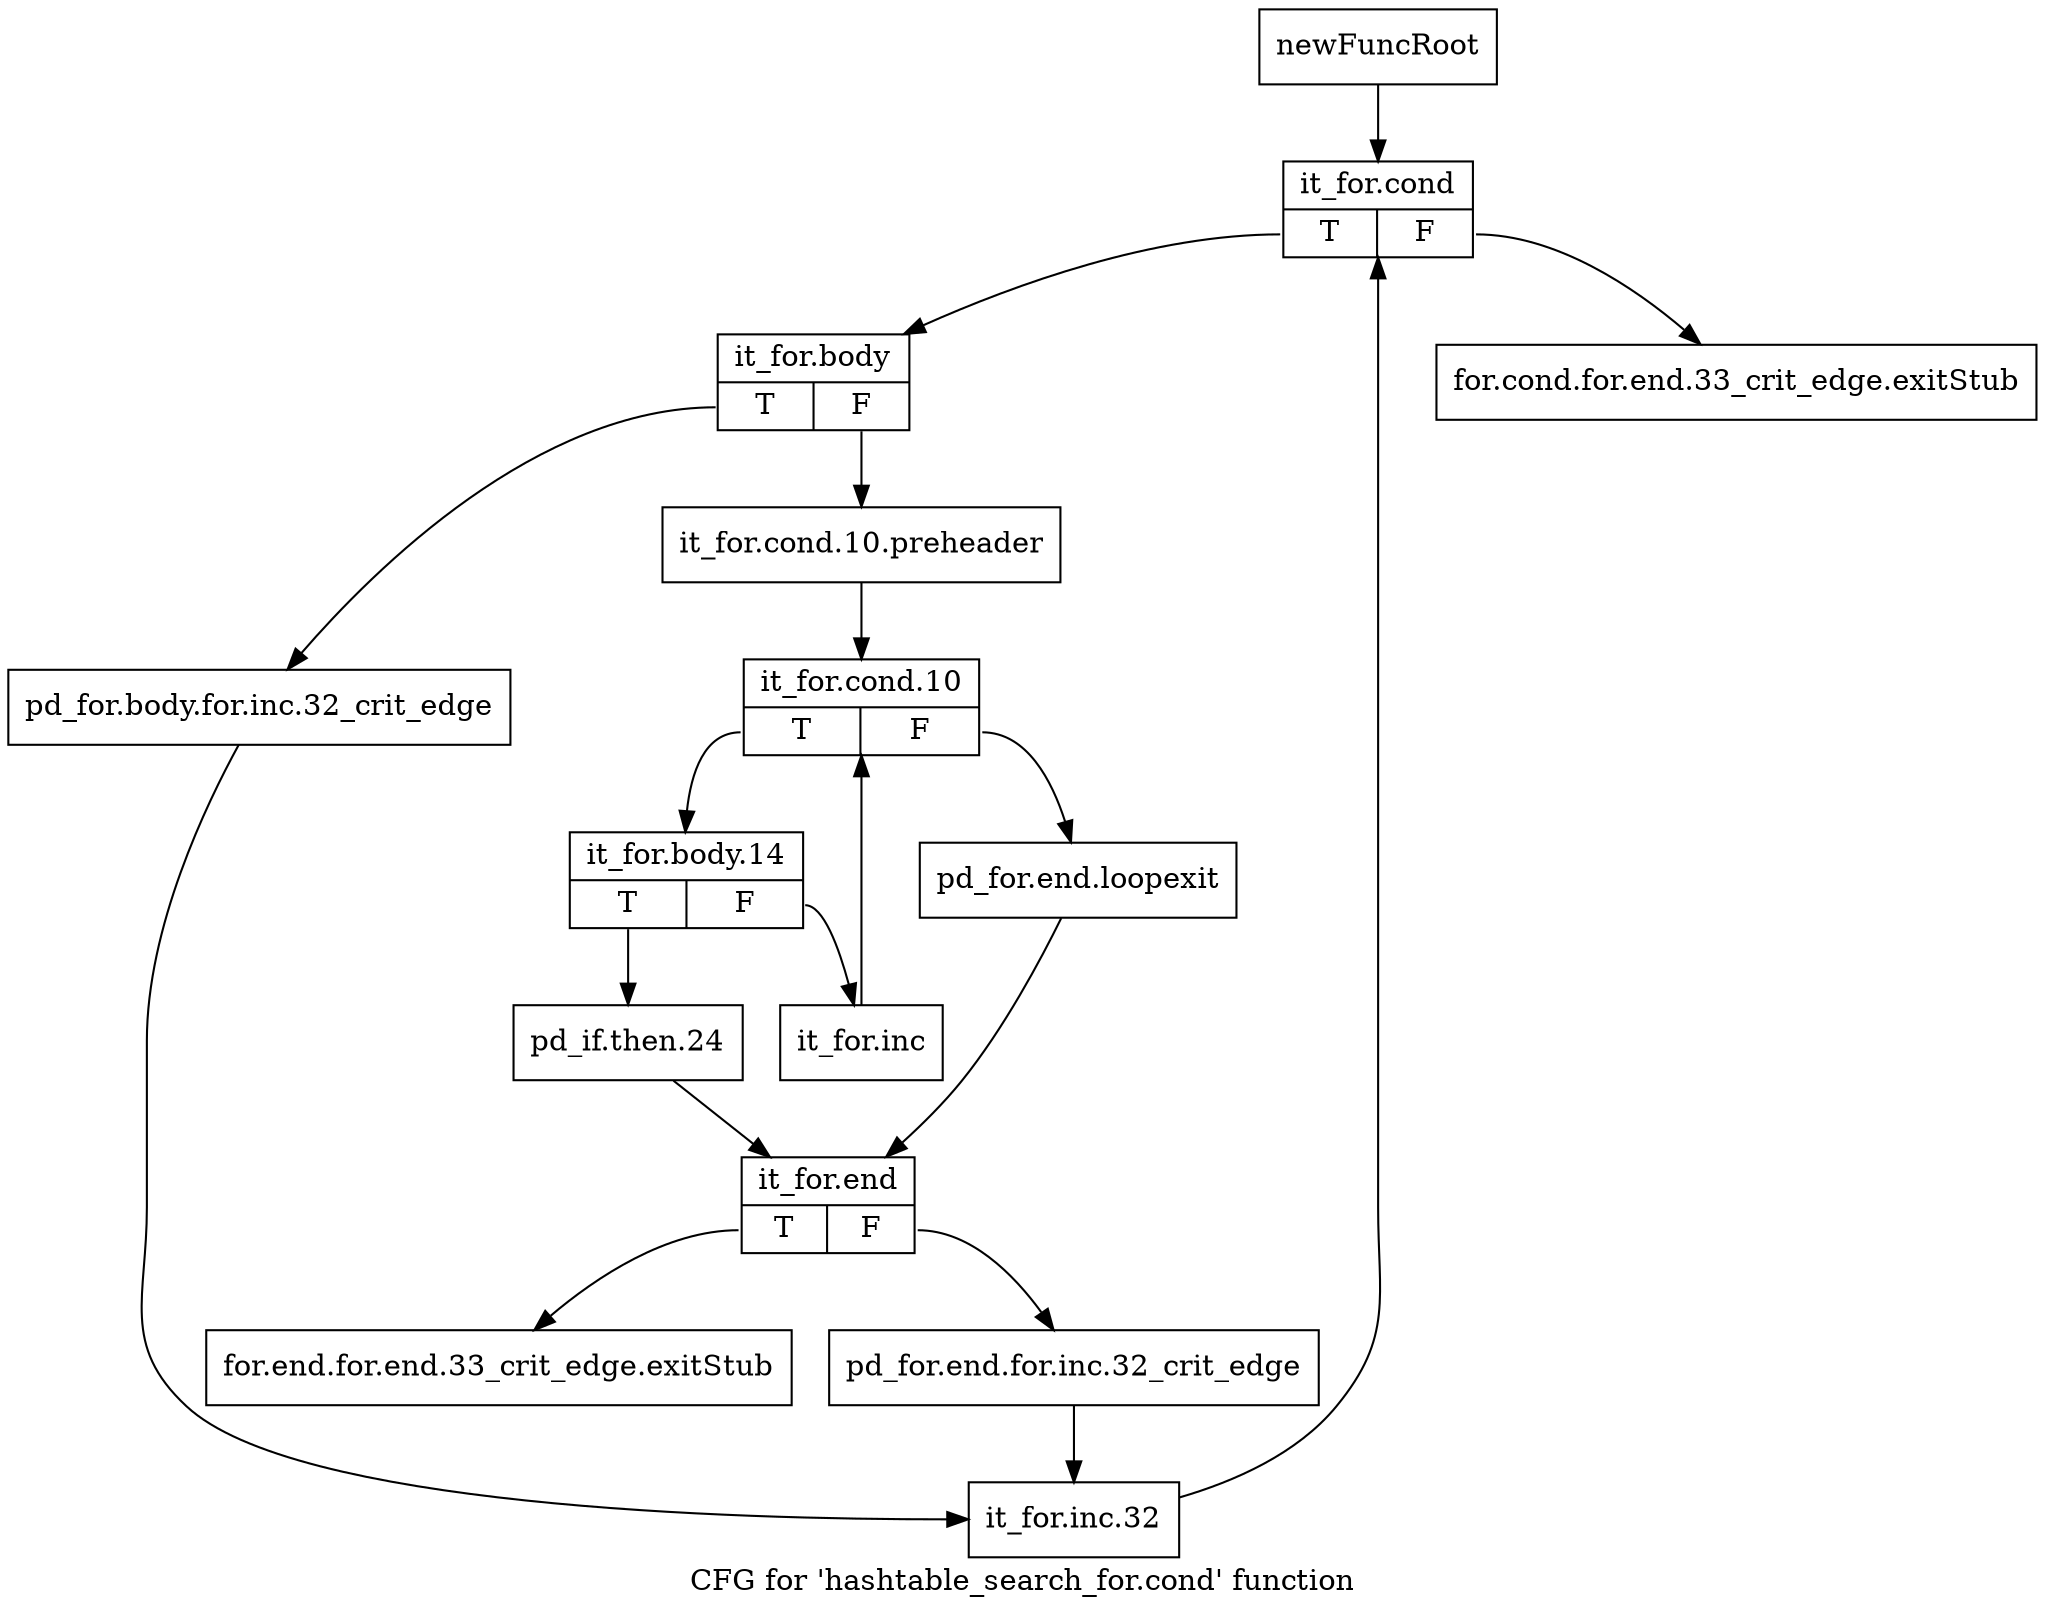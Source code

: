 digraph "CFG for 'hashtable_search_for.cond' function" {
	label="CFG for 'hashtable_search_for.cond' function";

	Node0x3e86d90 [shape=record,label="{newFuncRoot}"];
	Node0x3e86d90 -> Node0x3e86e80;
	Node0x3e86de0 [shape=record,label="{for.cond.for.end.33_crit_edge.exitStub}"];
	Node0x3e86e30 [shape=record,label="{for.end.for.end.33_crit_edge.exitStub}"];
	Node0x3e86e80 [shape=record,label="{it_for.cond|{<s0>T|<s1>F}}"];
	Node0x3e86e80:s0 -> Node0x3e86ed0;
	Node0x3e86e80:s1 -> Node0x3e86de0;
	Node0x3e86ed0 [shape=record,label="{it_for.body|{<s0>T|<s1>F}}"];
	Node0x3e86ed0:s0 -> Node0x3e871a0;
	Node0x3e86ed0:s1 -> Node0x3e86f20;
	Node0x3e86f20 [shape=record,label="{it_for.cond.10.preheader}"];
	Node0x3e86f20 -> Node0x3e86f70;
	Node0x3e86f70 [shape=record,label="{it_for.cond.10|{<s0>T|<s1>F}}"];
	Node0x3e86f70:s0 -> Node0x3e87010;
	Node0x3e86f70:s1 -> Node0x3e86fc0;
	Node0x3e86fc0 [shape=record,label="{pd_for.end.loopexit}"];
	Node0x3e86fc0 -> Node0x3e87100;
	Node0x3e87010 [shape=record,label="{it_for.body.14|{<s0>T|<s1>F}}"];
	Node0x3e87010:s0 -> Node0x3e870b0;
	Node0x3e87010:s1 -> Node0x3e87060;
	Node0x3e87060 [shape=record,label="{it_for.inc}"];
	Node0x3e87060 -> Node0x3e86f70;
	Node0x3e870b0 [shape=record,label="{pd_if.then.24}"];
	Node0x3e870b0 -> Node0x3e87100;
	Node0x3e87100 [shape=record,label="{it_for.end|{<s0>T|<s1>F}}"];
	Node0x3e87100:s0 -> Node0x3e86e30;
	Node0x3e87100:s1 -> Node0x3e87150;
	Node0x3e87150 [shape=record,label="{pd_for.end.for.inc.32_crit_edge}"];
	Node0x3e87150 -> Node0x3e871f0;
	Node0x3e871a0 [shape=record,label="{pd_for.body.for.inc.32_crit_edge}"];
	Node0x3e871a0 -> Node0x3e871f0;
	Node0x3e871f0 [shape=record,label="{it_for.inc.32}"];
	Node0x3e871f0 -> Node0x3e86e80;
}
